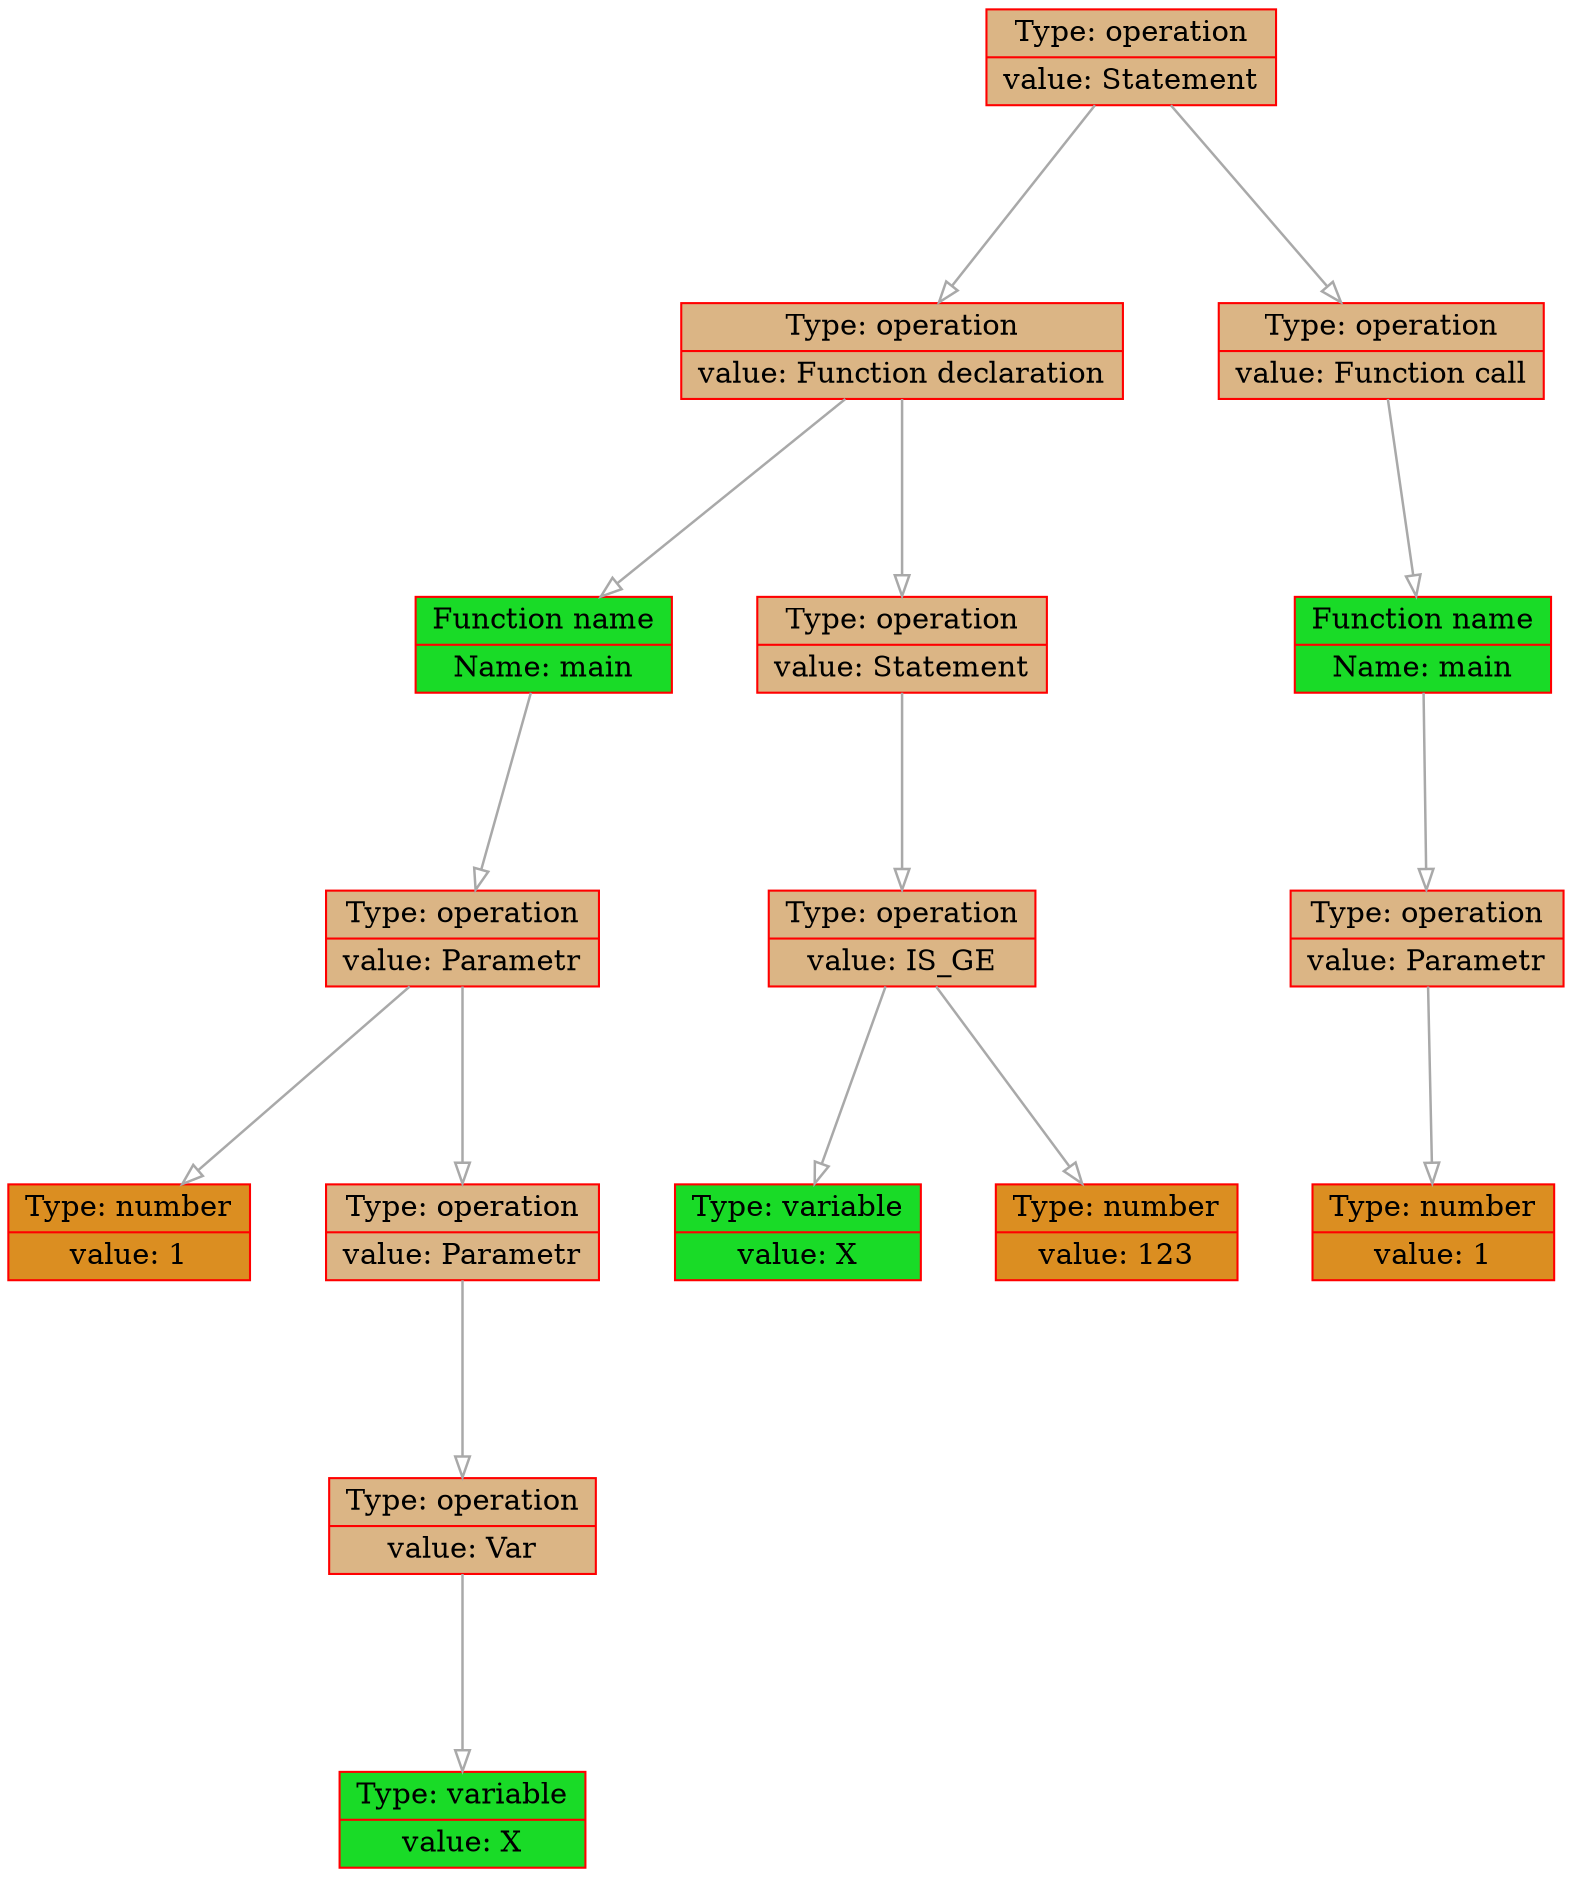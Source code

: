 
    digraph g {
        dpi      = 200;
        fontname = "Comic Sans MS";
        fontsize = 20;
        rankdir   =  TB;
        edge [color = darkgrey, arrowhead = onormal, arrowsize = 1, penwidth = 1.2]
        graph[fillcolor = lightgreen, ranksep = 1.3, nodesep = 0.5,
        style = "rounded, filled",color = green, penwidth = 2]

    Node00000247fe896870[shape=record, width=0.2, style="filled", color="red", fillcolor="#DBB585",label=" {Type: operation | value: Statement}"] 
 
Node00000247fe896670[shape=record, width=0.2, style="filled", color="red", fillcolor="#DBB585",label=" {Type: operation | value: Function declaration}"] 
 
Node00000247fe891c50[shape=record, width=0.2, style="filled", color="red", fillcolor="#19DB27",label=" {Function name |Name: main}"] 
 
Node00000247fe891c80[shape=record, width=0.2, style="filled", color="red", fillcolor="#DBB585",label=" {Type: operation | value: Parametr}"] 
 
Node00000247fe891cb0[shape=record, width=0.2, style="filled", color="red", fillcolor="#DB8E21",label=" {Type: number | value: 1}"] 
 
Node00000247fe891ce0[shape=record, width=0.2, style="filled", color="red", fillcolor="#DBB585",label=" {Type: operation | value: Parametr}"] 
 
Node00000247fe891d40[shape=record, width=0.2, style="filled", color="red", fillcolor="#DBB585",label=" {Type: operation | value: Var}"] 
 
Node00000247fe891d10[shape=record, width=0.2, style="filled", color="red", fillcolor="#19DB27",label=" {Type: variable | value: X}"] 
 
Node00000247fe896640[shape=record, width=0.2, style="filled", color="red", fillcolor="#DBB585",label=" {Type: operation | value: Statement}"] 
 
Node00000247fe896610[shape=record, width=0.2, style="filled", color="red", fillcolor="#DBB585",label=" {Type: operation | value: IS_GE}"] 
 
Node00000247fe891d70[shape=record, width=0.2, style="filled", color="red", fillcolor="#19DB27",label=" {Type: variable | value: X}"] 
 
Node00000247fe891da0[shape=record, width=0.2, style="filled", color="red", fillcolor="#DB8E21",label=" {Type: number | value: 123}"] 
 
Node00000247fe896960[shape=record, width=0.2, style="filled", color="red", fillcolor="#DBB585",label=" {Type: operation | value: Function call}"] 
 
Node00000247fe8966a0[shape=record, width=0.2, style="filled", color="red", fillcolor="#19DB27",label=" {Function name |Name: main}"] 
 
Node00000247fe8966d0[shape=record, width=0.2, style="filled", color="red", fillcolor="#DBB585",label=" {Type: operation | value: Parametr}"] 
 
Node00000247fe896700[shape=record, width=0.2, style="filled", color="red", fillcolor="#DB8E21",label=" {Type: number | value: 1}"] 
 
Node00000247fe896870->Node00000247fe896670
Node00000247fe896670->Node00000247fe891c50
Node00000247fe891c50->Node00000247fe891c80
Node00000247fe891c80->Node00000247fe891cb0
Node00000247fe891c80->Node00000247fe891ce0
Node00000247fe891ce0->Node00000247fe891d40
Node00000247fe891d40->Node00000247fe891d10
Node00000247fe896670->Node00000247fe896640
Node00000247fe896640->Node00000247fe896610
Node00000247fe896610->Node00000247fe891d70
Node00000247fe896610->Node00000247fe891da0
Node00000247fe896870->Node00000247fe896960
Node00000247fe896960->Node00000247fe8966a0
Node00000247fe8966a0->Node00000247fe8966d0
Node00000247fe8966d0->Node00000247fe896700
}
